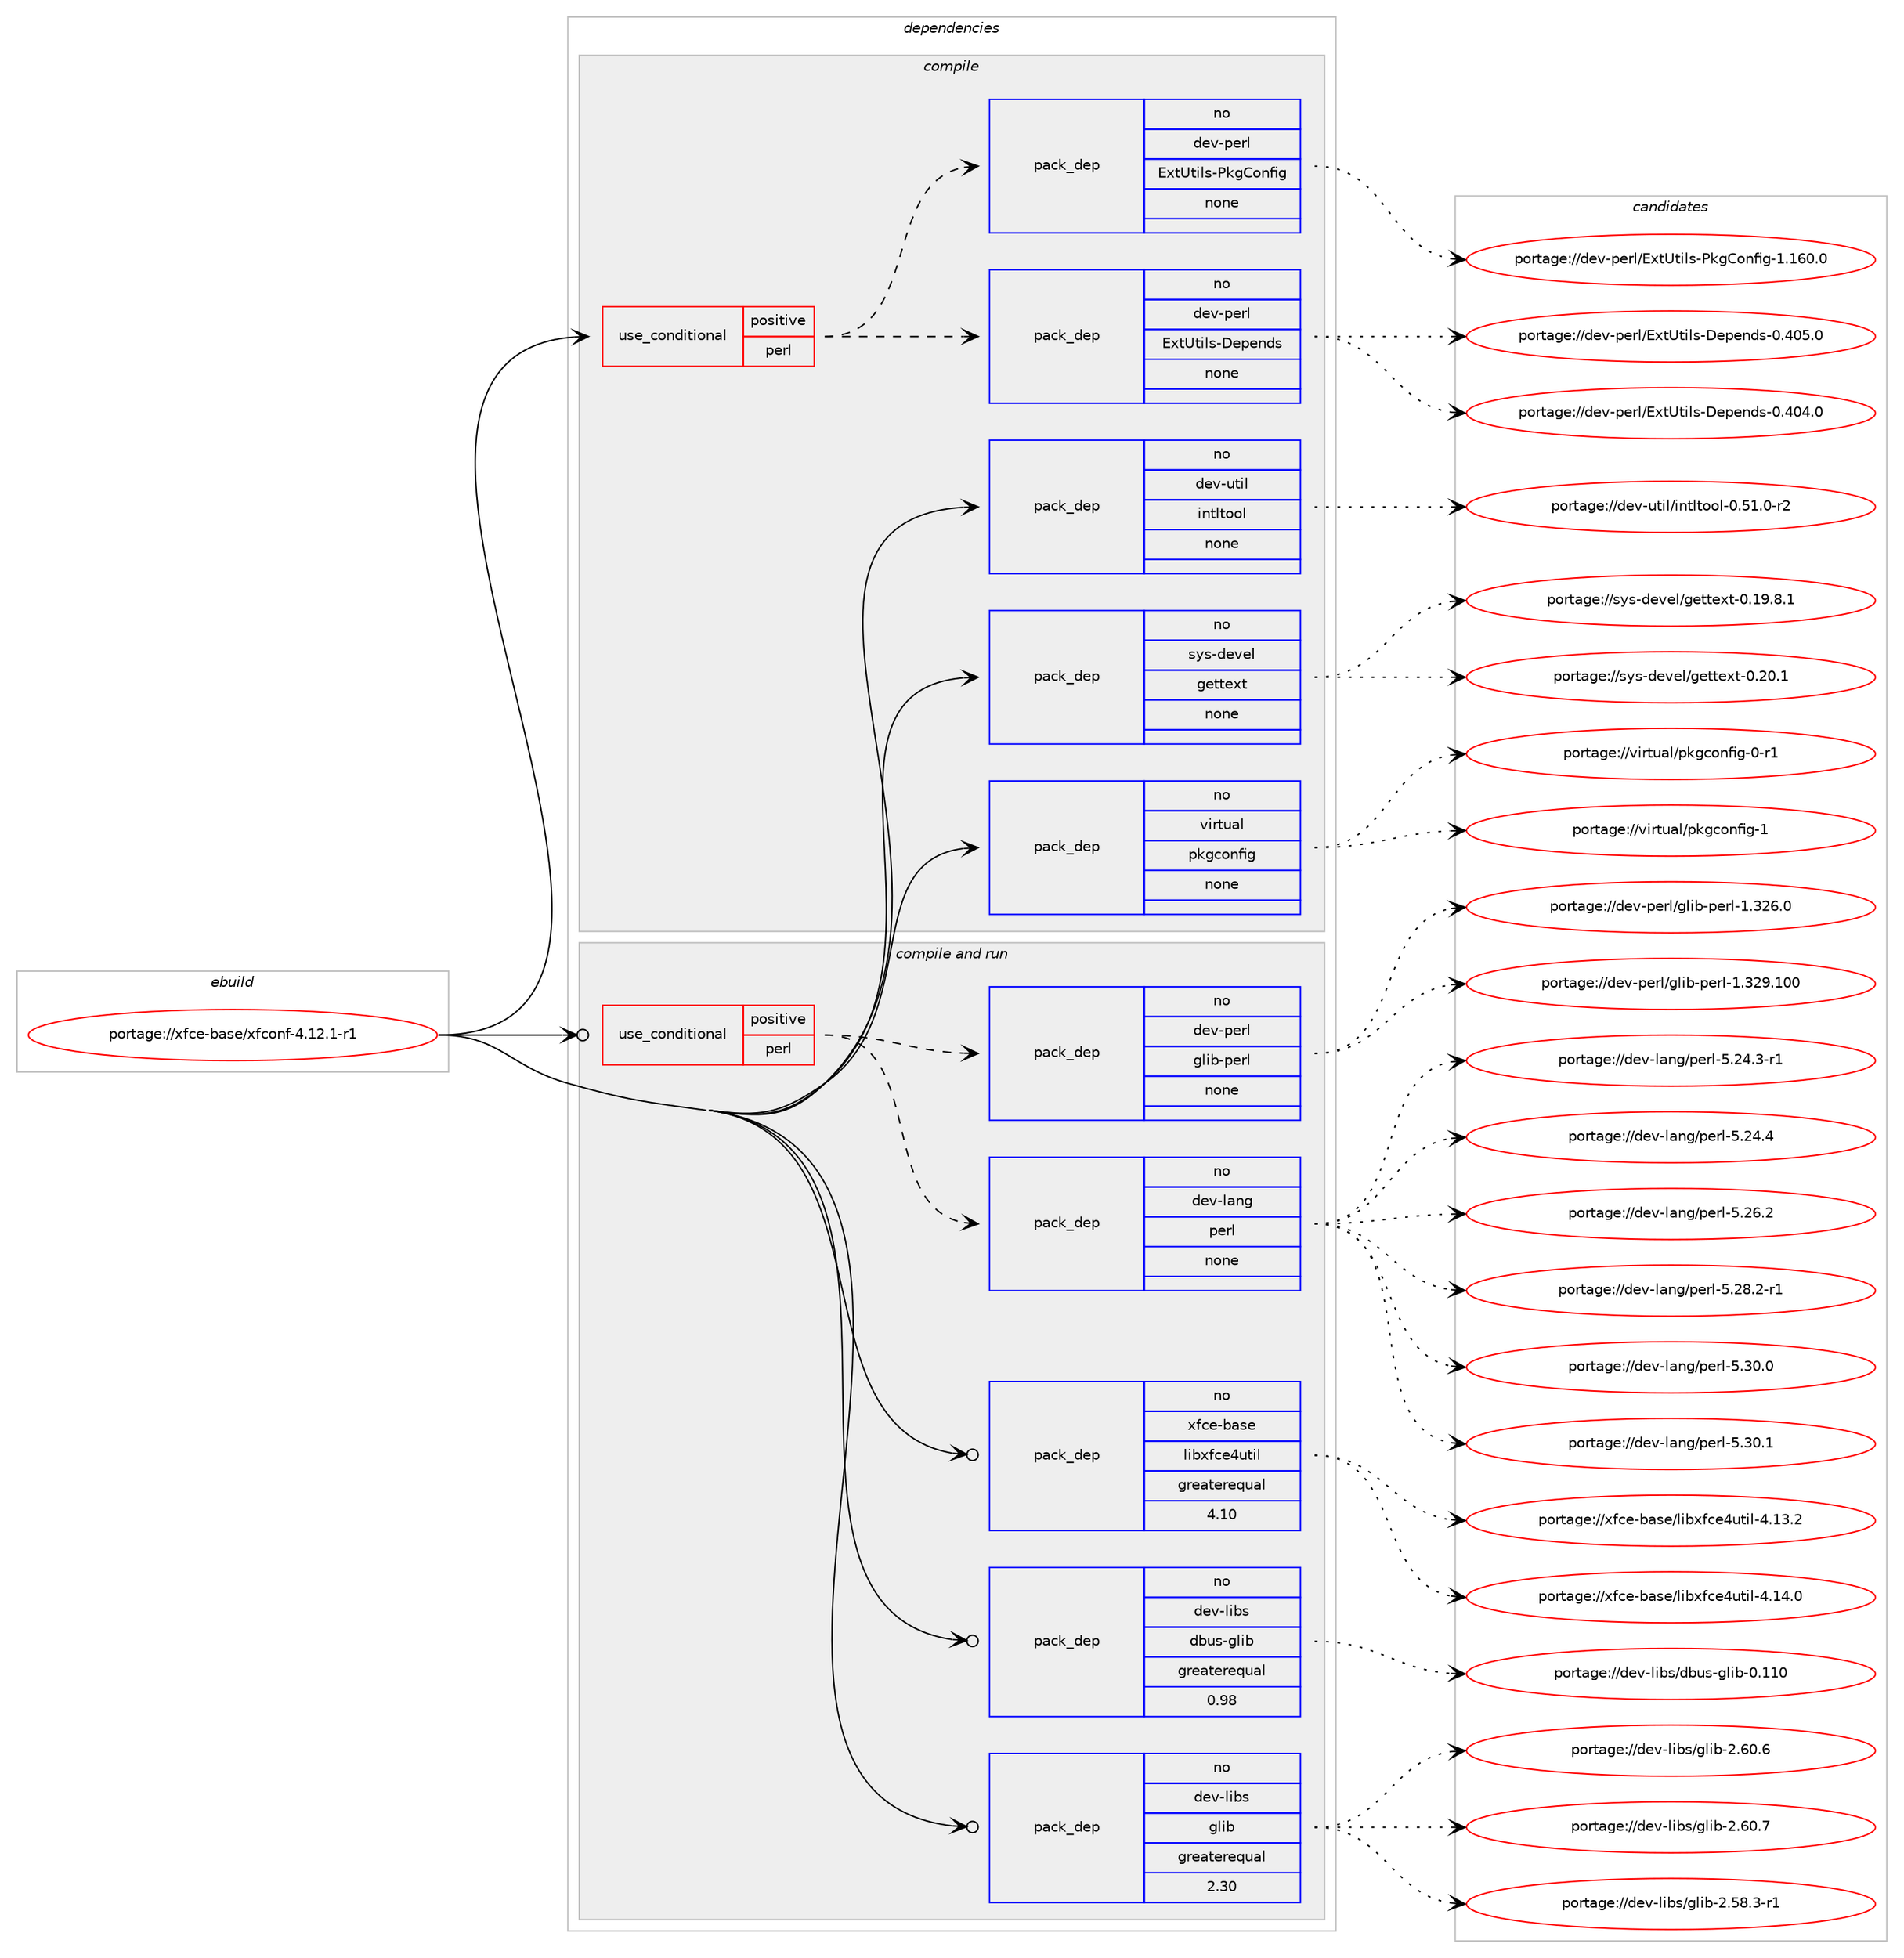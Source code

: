 digraph prolog {

# *************
# Graph options
# *************

newrank=true;
concentrate=true;
compound=true;
graph [rankdir=LR,fontname=Helvetica,fontsize=10,ranksep=1.5];#, ranksep=2.5, nodesep=0.2];
edge  [arrowhead=vee];
node  [fontname=Helvetica,fontsize=10];

# **********
# The ebuild
# **********

subgraph cluster_leftcol {
color=gray;
rank=same;
label=<<i>ebuild</i>>;
id [label="portage://xfce-base/xfconf-4.12.1-r1", color=red, width=4, href="../xfce-base/xfconf-4.12.1-r1.svg"];
}

# ****************
# The dependencies
# ****************

subgraph cluster_midcol {
color=gray;
label=<<i>dependencies</i>>;
subgraph cluster_compile {
fillcolor="#eeeeee";
style=filled;
label=<<i>compile</i>>;
subgraph cond109585 {
dependency461744 [label=<<TABLE BORDER="0" CELLBORDER="1" CELLSPACING="0" CELLPADDING="4"><TR><TD ROWSPAN="3" CELLPADDING="10">use_conditional</TD></TR><TR><TD>positive</TD></TR><TR><TD>perl</TD></TR></TABLE>>, shape=none, color=red];
subgraph pack343785 {
dependency461745 [label=<<TABLE BORDER="0" CELLBORDER="1" CELLSPACING="0" CELLPADDING="4" WIDTH="220"><TR><TD ROWSPAN="6" CELLPADDING="30">pack_dep</TD></TR><TR><TD WIDTH="110">no</TD></TR><TR><TD>dev-perl</TD></TR><TR><TD>ExtUtils-Depends</TD></TR><TR><TD>none</TD></TR><TR><TD></TD></TR></TABLE>>, shape=none, color=blue];
}
dependency461744:e -> dependency461745:w [weight=20,style="dashed",arrowhead="vee"];
subgraph pack343786 {
dependency461746 [label=<<TABLE BORDER="0" CELLBORDER="1" CELLSPACING="0" CELLPADDING="4" WIDTH="220"><TR><TD ROWSPAN="6" CELLPADDING="30">pack_dep</TD></TR><TR><TD WIDTH="110">no</TD></TR><TR><TD>dev-perl</TD></TR><TR><TD>ExtUtils-PkgConfig</TD></TR><TR><TD>none</TD></TR><TR><TD></TD></TR></TABLE>>, shape=none, color=blue];
}
dependency461744:e -> dependency461746:w [weight=20,style="dashed",arrowhead="vee"];
}
id:e -> dependency461744:w [weight=20,style="solid",arrowhead="vee"];
subgraph pack343787 {
dependency461747 [label=<<TABLE BORDER="0" CELLBORDER="1" CELLSPACING="0" CELLPADDING="4" WIDTH="220"><TR><TD ROWSPAN="6" CELLPADDING="30">pack_dep</TD></TR><TR><TD WIDTH="110">no</TD></TR><TR><TD>dev-util</TD></TR><TR><TD>intltool</TD></TR><TR><TD>none</TD></TR><TR><TD></TD></TR></TABLE>>, shape=none, color=blue];
}
id:e -> dependency461747:w [weight=20,style="solid",arrowhead="vee"];
subgraph pack343788 {
dependency461748 [label=<<TABLE BORDER="0" CELLBORDER="1" CELLSPACING="0" CELLPADDING="4" WIDTH="220"><TR><TD ROWSPAN="6" CELLPADDING="30">pack_dep</TD></TR><TR><TD WIDTH="110">no</TD></TR><TR><TD>sys-devel</TD></TR><TR><TD>gettext</TD></TR><TR><TD>none</TD></TR><TR><TD></TD></TR></TABLE>>, shape=none, color=blue];
}
id:e -> dependency461748:w [weight=20,style="solid",arrowhead="vee"];
subgraph pack343789 {
dependency461749 [label=<<TABLE BORDER="0" CELLBORDER="1" CELLSPACING="0" CELLPADDING="4" WIDTH="220"><TR><TD ROWSPAN="6" CELLPADDING="30">pack_dep</TD></TR><TR><TD WIDTH="110">no</TD></TR><TR><TD>virtual</TD></TR><TR><TD>pkgconfig</TD></TR><TR><TD>none</TD></TR><TR><TD></TD></TR></TABLE>>, shape=none, color=blue];
}
id:e -> dependency461749:w [weight=20,style="solid",arrowhead="vee"];
}
subgraph cluster_compileandrun {
fillcolor="#eeeeee";
style=filled;
label=<<i>compile and run</i>>;
subgraph cond109586 {
dependency461750 [label=<<TABLE BORDER="0" CELLBORDER="1" CELLSPACING="0" CELLPADDING="4"><TR><TD ROWSPAN="3" CELLPADDING="10">use_conditional</TD></TR><TR><TD>positive</TD></TR><TR><TD>perl</TD></TR></TABLE>>, shape=none, color=red];
subgraph pack343790 {
dependency461751 [label=<<TABLE BORDER="0" CELLBORDER="1" CELLSPACING="0" CELLPADDING="4" WIDTH="220"><TR><TD ROWSPAN="6" CELLPADDING="30">pack_dep</TD></TR><TR><TD WIDTH="110">no</TD></TR><TR><TD>dev-lang</TD></TR><TR><TD>perl</TD></TR><TR><TD>none</TD></TR><TR><TD></TD></TR></TABLE>>, shape=none, color=blue];
}
dependency461750:e -> dependency461751:w [weight=20,style="dashed",arrowhead="vee"];
subgraph pack343791 {
dependency461752 [label=<<TABLE BORDER="0" CELLBORDER="1" CELLSPACING="0" CELLPADDING="4" WIDTH="220"><TR><TD ROWSPAN="6" CELLPADDING="30">pack_dep</TD></TR><TR><TD WIDTH="110">no</TD></TR><TR><TD>dev-perl</TD></TR><TR><TD>glib-perl</TD></TR><TR><TD>none</TD></TR><TR><TD></TD></TR></TABLE>>, shape=none, color=blue];
}
dependency461750:e -> dependency461752:w [weight=20,style="dashed",arrowhead="vee"];
}
id:e -> dependency461750:w [weight=20,style="solid",arrowhead="odotvee"];
subgraph pack343792 {
dependency461753 [label=<<TABLE BORDER="0" CELLBORDER="1" CELLSPACING="0" CELLPADDING="4" WIDTH="220"><TR><TD ROWSPAN="6" CELLPADDING="30">pack_dep</TD></TR><TR><TD WIDTH="110">no</TD></TR><TR><TD>dev-libs</TD></TR><TR><TD>dbus-glib</TD></TR><TR><TD>greaterequal</TD></TR><TR><TD>0.98</TD></TR></TABLE>>, shape=none, color=blue];
}
id:e -> dependency461753:w [weight=20,style="solid",arrowhead="odotvee"];
subgraph pack343793 {
dependency461754 [label=<<TABLE BORDER="0" CELLBORDER="1" CELLSPACING="0" CELLPADDING="4" WIDTH="220"><TR><TD ROWSPAN="6" CELLPADDING="30">pack_dep</TD></TR><TR><TD WIDTH="110">no</TD></TR><TR><TD>dev-libs</TD></TR><TR><TD>glib</TD></TR><TR><TD>greaterequal</TD></TR><TR><TD>2.30</TD></TR></TABLE>>, shape=none, color=blue];
}
id:e -> dependency461754:w [weight=20,style="solid",arrowhead="odotvee"];
subgraph pack343794 {
dependency461755 [label=<<TABLE BORDER="0" CELLBORDER="1" CELLSPACING="0" CELLPADDING="4" WIDTH="220"><TR><TD ROWSPAN="6" CELLPADDING="30">pack_dep</TD></TR><TR><TD WIDTH="110">no</TD></TR><TR><TD>xfce-base</TD></TR><TR><TD>libxfce4util</TD></TR><TR><TD>greaterequal</TD></TR><TR><TD>4.10</TD></TR></TABLE>>, shape=none, color=blue];
}
id:e -> dependency461755:w [weight=20,style="solid",arrowhead="odotvee"];
}
subgraph cluster_run {
fillcolor="#eeeeee";
style=filled;
label=<<i>run</i>>;
}
}

# **************
# The candidates
# **************

subgraph cluster_choices {
rank=same;
color=gray;
label=<<i>candidates</i>>;

subgraph choice343785 {
color=black;
nodesep=1;
choiceportage1001011184511210111410847691201168511610510811545681011121011101001154548465248524648 [label="portage://dev-perl/ExtUtils-Depends-0.404.0", color=red, width=4,href="../dev-perl/ExtUtils-Depends-0.404.0.svg"];
choiceportage1001011184511210111410847691201168511610510811545681011121011101001154548465248534648 [label="portage://dev-perl/ExtUtils-Depends-0.405.0", color=red, width=4,href="../dev-perl/ExtUtils-Depends-0.405.0.svg"];
dependency461745:e -> choiceportage1001011184511210111410847691201168511610510811545681011121011101001154548465248524648:w [style=dotted,weight="100"];
dependency461745:e -> choiceportage1001011184511210111410847691201168511610510811545681011121011101001154548465248534648:w [style=dotted,weight="100"];
}
subgraph choice343786 {
color=black;
nodesep=1;
choiceportage100101118451121011141084769120116851161051081154580107103671111101021051034549464954484648 [label="portage://dev-perl/ExtUtils-PkgConfig-1.160.0", color=red, width=4,href="../dev-perl/ExtUtils-PkgConfig-1.160.0.svg"];
dependency461746:e -> choiceportage100101118451121011141084769120116851161051081154580107103671111101021051034549464954484648:w [style=dotted,weight="100"];
}
subgraph choice343787 {
color=black;
nodesep=1;
choiceportage1001011184511711610510847105110116108116111111108454846534946484511450 [label="portage://dev-util/intltool-0.51.0-r2", color=red, width=4,href="../dev-util/intltool-0.51.0-r2.svg"];
dependency461747:e -> choiceportage1001011184511711610510847105110116108116111111108454846534946484511450:w [style=dotted,weight="100"];
}
subgraph choice343788 {
color=black;
nodesep=1;
choiceportage1151211154510010111810110847103101116116101120116454846495746564649 [label="portage://sys-devel/gettext-0.19.8.1", color=red, width=4,href="../sys-devel/gettext-0.19.8.1.svg"];
choiceportage115121115451001011181011084710310111611610112011645484650484649 [label="portage://sys-devel/gettext-0.20.1", color=red, width=4,href="../sys-devel/gettext-0.20.1.svg"];
dependency461748:e -> choiceportage1151211154510010111810110847103101116116101120116454846495746564649:w [style=dotted,weight="100"];
dependency461748:e -> choiceportage115121115451001011181011084710310111611610112011645484650484649:w [style=dotted,weight="100"];
}
subgraph choice343789 {
color=black;
nodesep=1;
choiceportage11810511411611797108471121071039911111010210510345484511449 [label="portage://virtual/pkgconfig-0-r1", color=red, width=4,href="../virtual/pkgconfig-0-r1.svg"];
choiceportage1181051141161179710847112107103991111101021051034549 [label="portage://virtual/pkgconfig-1", color=red, width=4,href="../virtual/pkgconfig-1.svg"];
dependency461749:e -> choiceportage11810511411611797108471121071039911111010210510345484511449:w [style=dotted,weight="100"];
dependency461749:e -> choiceportage1181051141161179710847112107103991111101021051034549:w [style=dotted,weight="100"];
}
subgraph choice343790 {
color=black;
nodesep=1;
choiceportage100101118451089711010347112101114108455346505246514511449 [label="portage://dev-lang/perl-5.24.3-r1", color=red, width=4,href="../dev-lang/perl-5.24.3-r1.svg"];
choiceportage10010111845108971101034711210111410845534650524652 [label="portage://dev-lang/perl-5.24.4", color=red, width=4,href="../dev-lang/perl-5.24.4.svg"];
choiceportage10010111845108971101034711210111410845534650544650 [label="portage://dev-lang/perl-5.26.2", color=red, width=4,href="../dev-lang/perl-5.26.2.svg"];
choiceportage100101118451089711010347112101114108455346505646504511449 [label="portage://dev-lang/perl-5.28.2-r1", color=red, width=4,href="../dev-lang/perl-5.28.2-r1.svg"];
choiceportage10010111845108971101034711210111410845534651484648 [label="portage://dev-lang/perl-5.30.0", color=red, width=4,href="../dev-lang/perl-5.30.0.svg"];
choiceportage10010111845108971101034711210111410845534651484649 [label="portage://dev-lang/perl-5.30.1", color=red, width=4,href="../dev-lang/perl-5.30.1.svg"];
dependency461751:e -> choiceportage100101118451089711010347112101114108455346505246514511449:w [style=dotted,weight="100"];
dependency461751:e -> choiceportage10010111845108971101034711210111410845534650524652:w [style=dotted,weight="100"];
dependency461751:e -> choiceportage10010111845108971101034711210111410845534650544650:w [style=dotted,weight="100"];
dependency461751:e -> choiceportage100101118451089711010347112101114108455346505646504511449:w [style=dotted,weight="100"];
dependency461751:e -> choiceportage10010111845108971101034711210111410845534651484648:w [style=dotted,weight="100"];
dependency461751:e -> choiceportage10010111845108971101034711210111410845534651484649:w [style=dotted,weight="100"];
}
subgraph choice343791 {
color=black;
nodesep=1;
choiceportage100101118451121011141084710310810598451121011141084549465150544648 [label="portage://dev-perl/glib-perl-1.326.0", color=red, width=4,href="../dev-perl/glib-perl-1.326.0.svg"];
choiceportage1001011184511210111410847103108105984511210111410845494651505746494848 [label="portage://dev-perl/glib-perl-1.329.100", color=red, width=4,href="../dev-perl/glib-perl-1.329.100.svg"];
dependency461752:e -> choiceportage100101118451121011141084710310810598451121011141084549465150544648:w [style=dotted,weight="100"];
dependency461752:e -> choiceportage1001011184511210111410847103108105984511210111410845494651505746494848:w [style=dotted,weight="100"];
}
subgraph choice343792 {
color=black;
nodesep=1;
choiceportage100101118451081059811547100981171154510310810598454846494948 [label="portage://dev-libs/dbus-glib-0.110", color=red, width=4,href="../dev-libs/dbus-glib-0.110.svg"];
dependency461753:e -> choiceportage100101118451081059811547100981171154510310810598454846494948:w [style=dotted,weight="100"];
}
subgraph choice343793 {
color=black;
nodesep=1;
choiceportage10010111845108105981154710310810598455046535646514511449 [label="portage://dev-libs/glib-2.58.3-r1", color=red, width=4,href="../dev-libs/glib-2.58.3-r1.svg"];
choiceportage1001011184510810598115471031081059845504654484654 [label="portage://dev-libs/glib-2.60.6", color=red, width=4,href="../dev-libs/glib-2.60.6.svg"];
choiceportage1001011184510810598115471031081059845504654484655 [label="portage://dev-libs/glib-2.60.7", color=red, width=4,href="../dev-libs/glib-2.60.7.svg"];
dependency461754:e -> choiceportage10010111845108105981154710310810598455046535646514511449:w [style=dotted,weight="100"];
dependency461754:e -> choiceportage1001011184510810598115471031081059845504654484654:w [style=dotted,weight="100"];
dependency461754:e -> choiceportage1001011184510810598115471031081059845504654484655:w [style=dotted,weight="100"];
}
subgraph choice343794 {
color=black;
nodesep=1;
choiceportage120102991014598971151014710810598120102991015211711610510845524649514650 [label="portage://xfce-base/libxfce4util-4.13.2", color=red, width=4,href="../xfce-base/libxfce4util-4.13.2.svg"];
choiceportage120102991014598971151014710810598120102991015211711610510845524649524648 [label="portage://xfce-base/libxfce4util-4.14.0", color=red, width=4,href="../xfce-base/libxfce4util-4.14.0.svg"];
dependency461755:e -> choiceportage120102991014598971151014710810598120102991015211711610510845524649514650:w [style=dotted,weight="100"];
dependency461755:e -> choiceportage120102991014598971151014710810598120102991015211711610510845524649524648:w [style=dotted,weight="100"];
}
}

}
